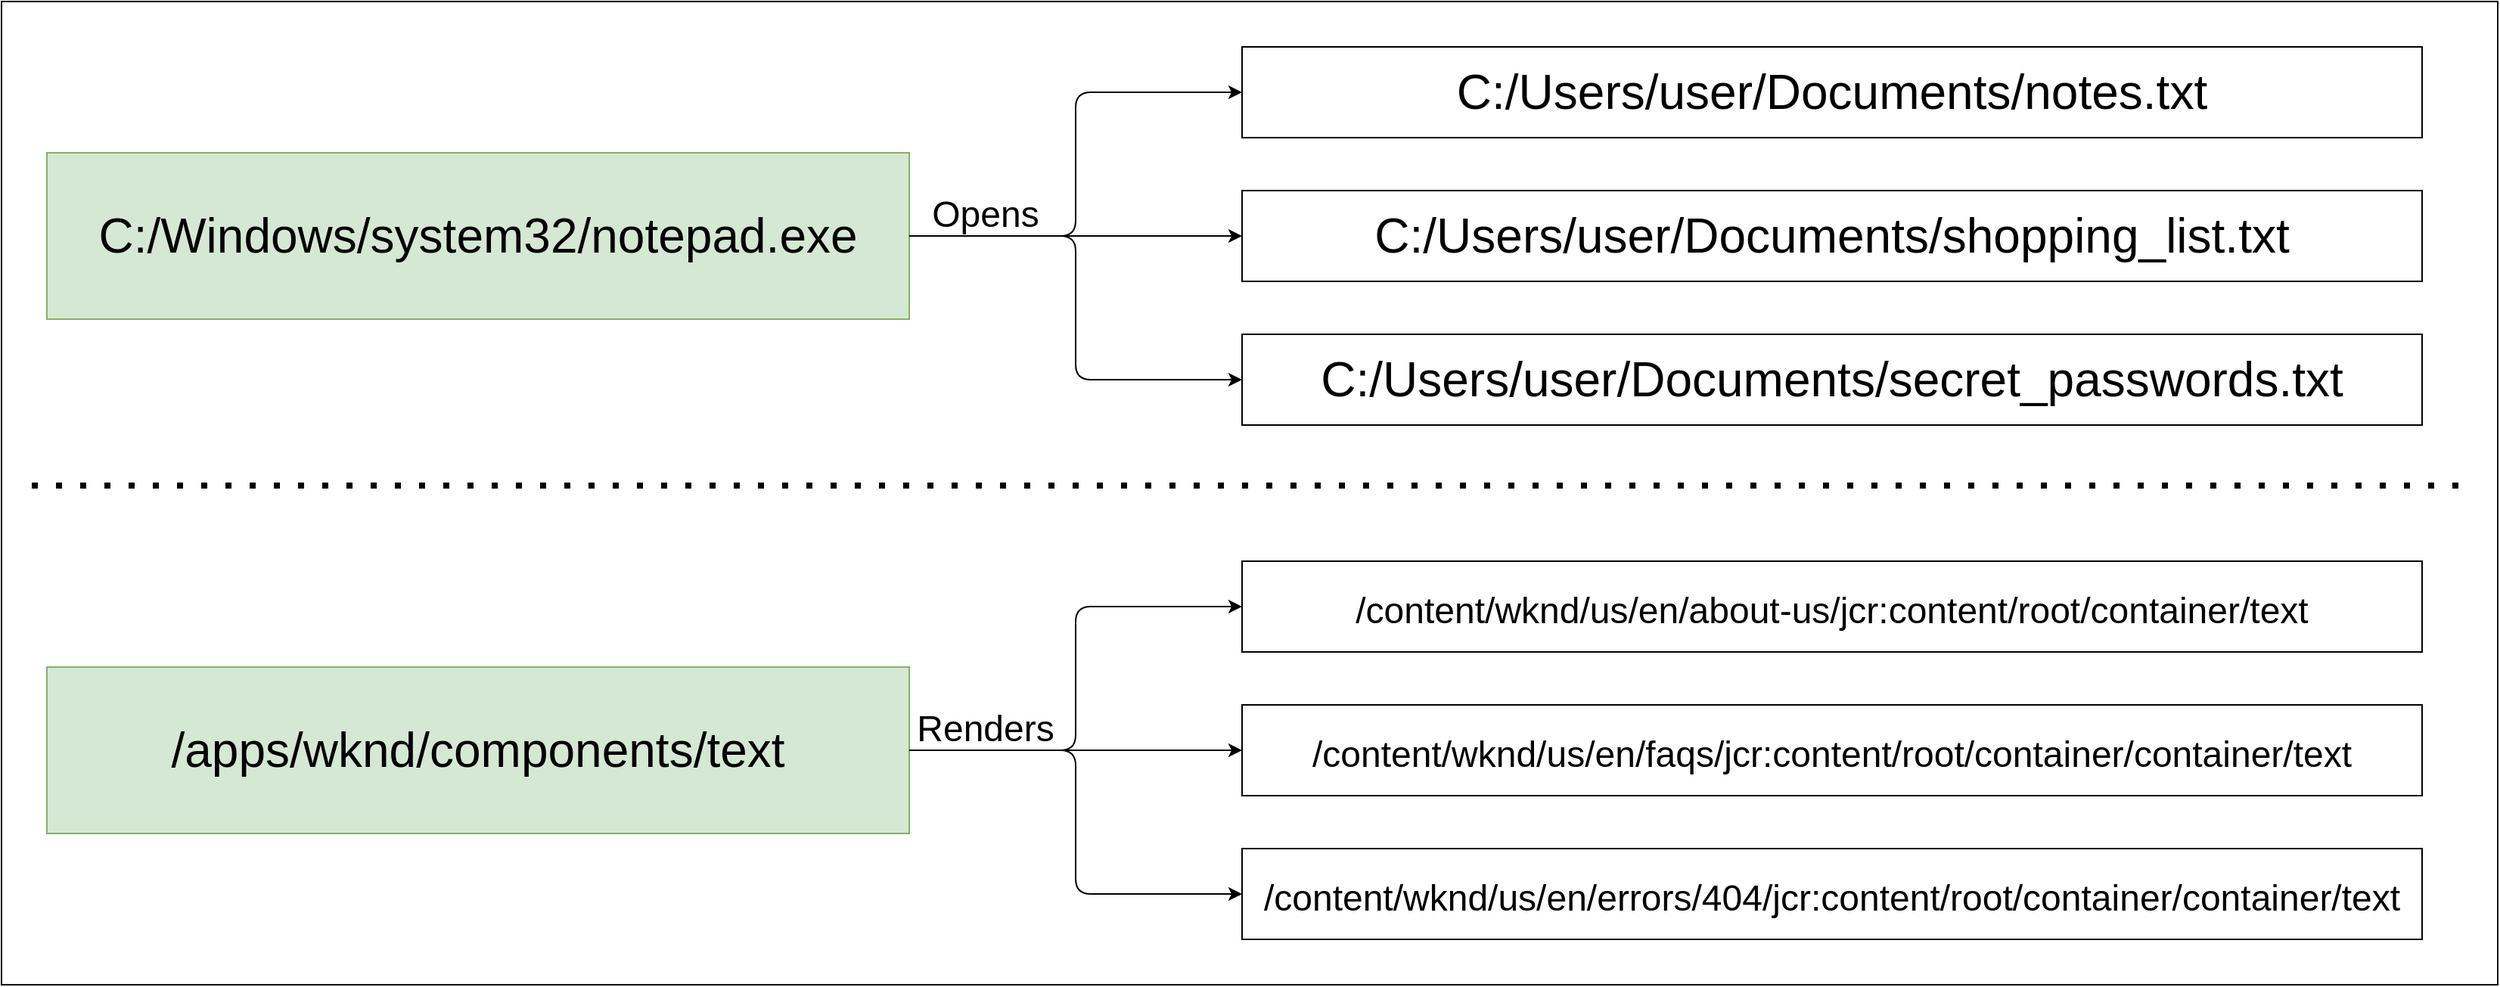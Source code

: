 <mxfile version="20.8.16" type="device"><diagram name="Page-1" id="kGv0IALTJWV1RulDU6u2"><mxGraphModel dx="2100" dy="1046" grid="1" gridSize="10" guides="1" tooltips="1" connect="1" arrows="1" fold="1" page="1" pageScale="1" pageWidth="850" pageHeight="1100" math="0" shadow="0"><root><mxCell id="0"/><mxCell id="1" parent="0"/><mxCell id="ByBjb_yOlm0Dy1q51PEc-69" value="" style="rounded=0;whiteSpace=wrap;html=1;fontSize=24;" vertex="1" parent="1"><mxGeometry x="30" y="300" width="1650" height="650" as="geometry"/></mxCell><mxCell id="ByBjb_yOlm0Dy1q51PEc-48" value="C:/Windows/system32/notepad.exe" style="rounded=0;whiteSpace=wrap;html=1;fontSize=32;fillColor=#d5e8d4;strokeColor=#82b366;" vertex="1" parent="1"><mxGeometry x="60" y="400" width="570" height="110" as="geometry"/></mxCell><mxCell id="ByBjb_yOlm0Dy1q51PEc-49" value="/apps/wknd/components/text" style="rounded=0;whiteSpace=wrap;html=1;fontSize=32;fillColor=#d5e8d4;strokeColor=#82b366;" vertex="1" parent="1"><mxGeometry x="60" y="740" width="570" height="110" as="geometry"/></mxCell><mxCell id="ByBjb_yOlm0Dy1q51PEc-50" value="C:/Users/user/Documents/notes.txt" style="rounded=0;whiteSpace=wrap;html=1;fontSize=32;" vertex="1" parent="1"><mxGeometry x="850" y="330" width="780" height="60" as="geometry"/></mxCell><mxCell id="ByBjb_yOlm0Dy1q51PEc-51" value="C:/Users/user/Documents/shopping_list.txt" style="rounded=0;whiteSpace=wrap;html=1;fontSize=32;" vertex="1" parent="1"><mxGeometry x="850" y="425" width="780" height="60" as="geometry"/></mxCell><mxCell id="ByBjb_yOlm0Dy1q51PEc-52" value="C:/Users/user/Documents/secret_passwords.txt" style="rounded=0;whiteSpace=wrap;html=1;fontSize=32;" vertex="1" parent="1"><mxGeometry x="850" y="520" width="780" height="60" as="geometry"/></mxCell><mxCell id="ByBjb_yOlm0Dy1q51PEc-53" value="&lt;font style=&quot;font-size: 24px;&quot;&gt;/content/wknd/us/en/about-us/jcr:content/root/container/text&lt;/font&gt;" style="rounded=0;whiteSpace=wrap;html=1;fontSize=32;" vertex="1" parent="1"><mxGeometry x="850" y="670" width="780" height="60" as="geometry"/></mxCell><mxCell id="ByBjb_yOlm0Dy1q51PEc-54" value="&lt;font style=&quot;font-size: 24px;&quot;&gt;/content/wknd/us/en/faqs/jcr:content/root/container/container/text&lt;/font&gt;" style="rounded=0;whiteSpace=wrap;html=1;fontSize=32;" vertex="1" parent="1"><mxGeometry x="850" y="765" width="780" height="60" as="geometry"/></mxCell><mxCell id="ByBjb_yOlm0Dy1q51PEc-55" value="&lt;font style=&quot;font-size: 24px;&quot;&gt;/content/wknd/us/en/errors/404/jcr:content/root/container/container/text&lt;/font&gt;" style="rounded=0;whiteSpace=wrap;html=1;fontSize=32;" vertex="1" parent="1"><mxGeometry x="850" y="860" width="780" height="60" as="geometry"/></mxCell><mxCell id="ByBjb_yOlm0Dy1q51PEc-57" value="" style="endArrow=classic;html=1;rounded=1;sketch=0;fontSize=24;exitX=1;exitY=0.5;exitDx=0;exitDy=0;entryX=0;entryY=0.5;entryDx=0;entryDy=0;edgeStyle=orthogonalEdgeStyle;" edge="1" parent="1" source="ByBjb_yOlm0Dy1q51PEc-48" target="ByBjb_yOlm0Dy1q51PEc-50"><mxGeometry relative="1" as="geometry"><mxPoint x="780" y="670" as="sourcePoint"/><mxPoint x="750" y="460" as="targetPoint"/></mxGeometry></mxCell><mxCell id="ByBjb_yOlm0Dy1q51PEc-58" value="Opens" style="edgeLabel;resizable=0;html=1;align=center;verticalAlign=middle;fontSize=24;" connectable="0" vertex="1" parent="ByBjb_yOlm0Dy1q51PEc-57"><mxGeometry relative="1" as="geometry"><mxPoint x="-60" y="33" as="offset"/></mxGeometry></mxCell><mxCell id="ByBjb_yOlm0Dy1q51PEc-62" value="" style="endArrow=classic;html=1;rounded=1;sketch=0;fontSize=24;exitX=1;exitY=0.5;exitDx=0;exitDy=0;entryX=0;entryY=0.5;entryDx=0;entryDy=0;edgeStyle=orthogonalEdgeStyle;" edge="1" parent="1" source="ByBjb_yOlm0Dy1q51PEc-48" target="ByBjb_yOlm0Dy1q51PEc-52"><mxGeometry width="50" height="50" relative="1" as="geometry"><mxPoint x="810" y="700" as="sourcePoint"/><mxPoint x="860" y="650" as="targetPoint"/></mxGeometry></mxCell><mxCell id="ByBjb_yOlm0Dy1q51PEc-63" value="" style="endArrow=classic;html=1;rounded=1;sketch=0;fontSize=24;exitX=1;exitY=0.5;exitDx=0;exitDy=0;entryX=0;entryY=0.5;entryDx=0;entryDy=0;" edge="1" parent="1" source="ByBjb_yOlm0Dy1q51PEc-48" target="ByBjb_yOlm0Dy1q51PEc-51"><mxGeometry width="50" height="50" relative="1" as="geometry"><mxPoint x="810" y="700" as="sourcePoint"/><mxPoint x="860" y="650" as="targetPoint"/></mxGeometry></mxCell><mxCell id="ByBjb_yOlm0Dy1q51PEc-64" value="" style="endArrow=none;dashed=1;html=1;dashPattern=1 3;strokeWidth=4;rounded=1;sketch=0;fontSize=24;" edge="1" parent="1"><mxGeometry width="50" height="50" relative="1" as="geometry"><mxPoint x="50" y="620" as="sourcePoint"/><mxPoint x="1660" y="620" as="targetPoint"/></mxGeometry></mxCell><mxCell id="ByBjb_yOlm0Dy1q51PEc-65" value="" style="endArrow=classic;html=1;rounded=1;sketch=0;fontSize=24;exitX=1;exitY=0.5;exitDx=0;exitDy=0;entryX=0;entryY=0.5;entryDx=0;entryDy=0;edgeStyle=orthogonalEdgeStyle;" edge="1" parent="1"><mxGeometry relative="1" as="geometry"><mxPoint x="630" y="795" as="sourcePoint"/><mxPoint x="850" y="700" as="targetPoint"/><Array as="points"><mxPoint x="740" y="795"/><mxPoint x="740" y="700"/></Array></mxGeometry></mxCell><mxCell id="ByBjb_yOlm0Dy1q51PEc-66" value="Renders" style="edgeLabel;resizable=0;html=1;align=center;verticalAlign=middle;fontSize=24;" connectable="0" vertex="1" parent="ByBjb_yOlm0Dy1q51PEc-65"><mxGeometry relative="1" as="geometry"><mxPoint x="-60" y="33" as="offset"/></mxGeometry></mxCell><mxCell id="ByBjb_yOlm0Dy1q51PEc-67" value="" style="endArrow=classic;html=1;rounded=1;sketch=0;fontSize=24;exitX=1;exitY=0.5;exitDx=0;exitDy=0;entryX=0;entryY=0.5;entryDx=0;entryDy=0;edgeStyle=orthogonalEdgeStyle;" edge="1" parent="1"><mxGeometry width="50" height="50" relative="1" as="geometry"><mxPoint x="630" y="795" as="sourcePoint"/><mxPoint x="850" y="890" as="targetPoint"/><Array as="points"><mxPoint x="740" y="795"/><mxPoint x="740" y="890"/></Array></mxGeometry></mxCell><mxCell id="ByBjb_yOlm0Dy1q51PEc-68" value="" style="endArrow=classic;html=1;rounded=1;sketch=0;fontSize=24;exitX=1;exitY=0.5;exitDx=0;exitDy=0;entryX=0;entryY=0.5;entryDx=0;entryDy=0;" edge="1" parent="1" target="ByBjb_yOlm0Dy1q51PEc-54"><mxGeometry width="50" height="50" relative="1" as="geometry"><mxPoint x="630" y="795" as="sourcePoint"/><mxPoint x="740" y="795" as="targetPoint"/></mxGeometry></mxCell></root></mxGraphModel></diagram></mxfile>